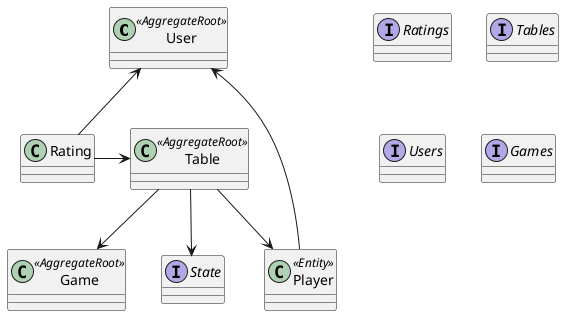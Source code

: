 @startuml

class User <<AggregateRoot>>

class Table <<AggregateRoot>>

class Player <<Entity>>
User <-- Player

class Game <<AggregateRoot>>

class Rating
Rating -> Table
User <-- Rating

interface State

Table --> Game
Table --> Player
Table --> State

interface Ratings

interface Tables

interface Users

interface Games

@enduml